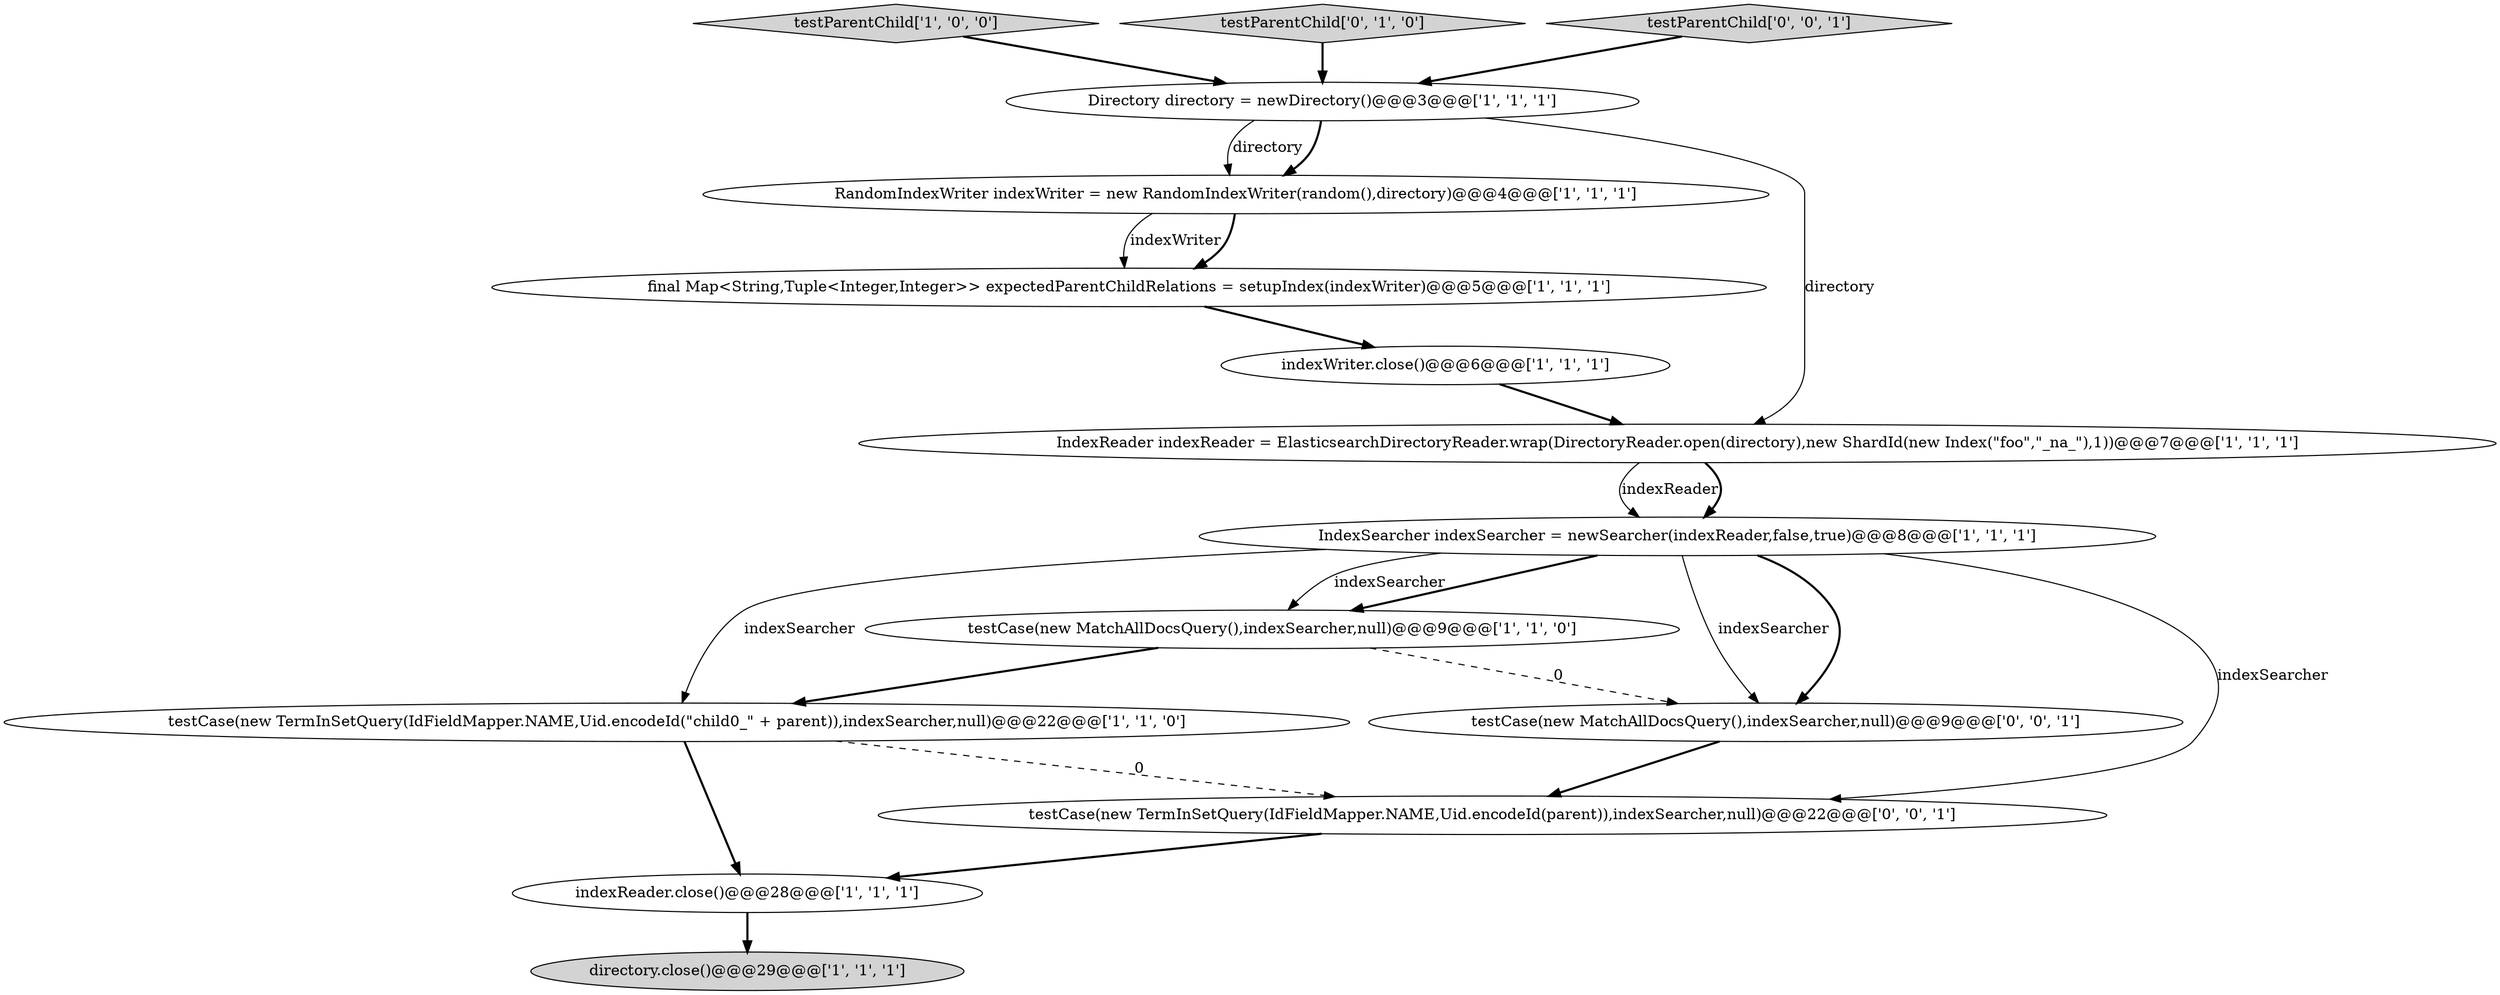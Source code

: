 digraph {
9 [style = filled, label = "RandomIndexWriter indexWriter = new RandomIndexWriter(random(),directory)@@@4@@@['1', '1', '1']", fillcolor = white, shape = ellipse image = "AAA0AAABBB1BBB"];
10 [style = filled, label = "testCase(new MatchAllDocsQuery(),indexSearcher,null)@@@9@@@['1', '1', '0']", fillcolor = white, shape = ellipse image = "AAA0AAABBB1BBB"];
4 [style = filled, label = "testParentChild['1', '0', '0']", fillcolor = lightgray, shape = diamond image = "AAA0AAABBB1BBB"];
11 [style = filled, label = "testParentChild['0', '1', '0']", fillcolor = lightgray, shape = diamond image = "AAA0AAABBB2BBB"];
13 [style = filled, label = "testCase(new MatchAllDocsQuery(),indexSearcher,null)@@@9@@@['0', '0', '1']", fillcolor = white, shape = ellipse image = "AAA0AAABBB3BBB"];
2 [style = filled, label = "IndexSearcher indexSearcher = newSearcher(indexReader,false,true)@@@8@@@['1', '1', '1']", fillcolor = white, shape = ellipse image = "AAA0AAABBB1BBB"];
14 [style = filled, label = "testParentChild['0', '0', '1']", fillcolor = lightgray, shape = diamond image = "AAA0AAABBB3BBB"];
1 [style = filled, label = "IndexReader indexReader = ElasticsearchDirectoryReader.wrap(DirectoryReader.open(directory),new ShardId(new Index(\"foo\",\"_na_\"),1))@@@7@@@['1', '1', '1']", fillcolor = white, shape = ellipse image = "AAA0AAABBB1BBB"];
6 [style = filled, label = "indexWriter.close()@@@6@@@['1', '1', '1']", fillcolor = white, shape = ellipse image = "AAA0AAABBB1BBB"];
5 [style = filled, label = "final Map<String,Tuple<Integer,Integer>> expectedParentChildRelations = setupIndex(indexWriter)@@@5@@@['1', '1', '1']", fillcolor = white, shape = ellipse image = "AAA0AAABBB1BBB"];
12 [style = filled, label = "testCase(new TermInSetQuery(IdFieldMapper.NAME,Uid.encodeId(parent)),indexSearcher,null)@@@22@@@['0', '0', '1']", fillcolor = white, shape = ellipse image = "AAA0AAABBB3BBB"];
0 [style = filled, label = "indexReader.close()@@@28@@@['1', '1', '1']", fillcolor = white, shape = ellipse image = "AAA0AAABBB1BBB"];
3 [style = filled, label = "testCase(new TermInSetQuery(IdFieldMapper.NAME,Uid.encodeId(\"child0_\" + parent)),indexSearcher,null)@@@22@@@['1', '1', '0']", fillcolor = white, shape = ellipse image = "AAA0AAABBB1BBB"];
7 [style = filled, label = "directory.close()@@@29@@@['1', '1', '1']", fillcolor = lightgray, shape = ellipse image = "AAA0AAABBB1BBB"];
8 [style = filled, label = "Directory directory = newDirectory()@@@3@@@['1', '1', '1']", fillcolor = white, shape = ellipse image = "AAA0AAABBB1BBB"];
12->0 [style = bold, label=""];
2->12 [style = solid, label="indexSearcher"];
8->9 [style = bold, label=""];
2->3 [style = solid, label="indexSearcher"];
0->7 [style = bold, label=""];
2->13 [style = bold, label=""];
8->1 [style = solid, label="directory"];
1->2 [style = solid, label="indexReader"];
2->10 [style = bold, label=""];
4->8 [style = bold, label=""];
10->3 [style = bold, label=""];
9->5 [style = solid, label="indexWriter"];
13->12 [style = bold, label=""];
11->8 [style = bold, label=""];
3->0 [style = bold, label=""];
14->8 [style = bold, label=""];
2->10 [style = solid, label="indexSearcher"];
3->12 [style = dashed, label="0"];
8->9 [style = solid, label="directory"];
2->13 [style = solid, label="indexSearcher"];
9->5 [style = bold, label=""];
6->1 [style = bold, label=""];
1->2 [style = bold, label=""];
10->13 [style = dashed, label="0"];
5->6 [style = bold, label=""];
}
